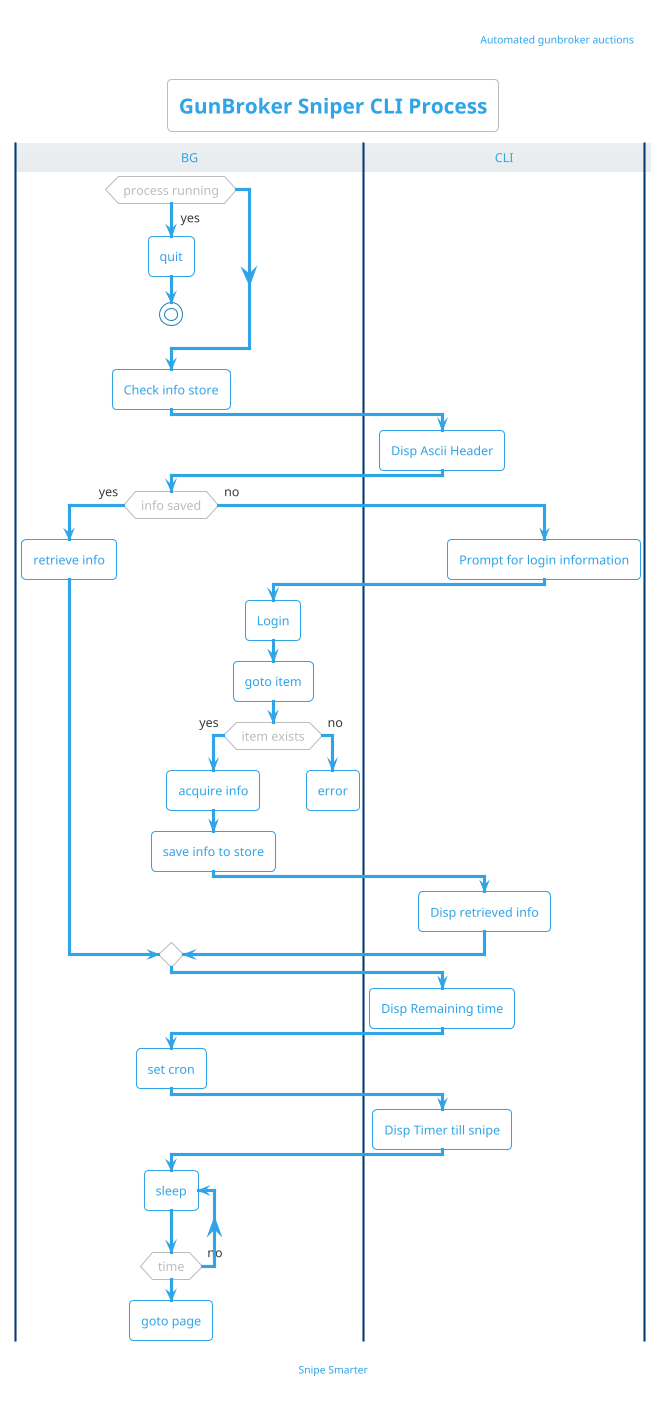 @startuml
!theme cerulean-outline
title GunBroker Sniper CLI Process
header Automated gunbroker auctions
footer Snipe Smarter

|BG|
if (process running) then (yes)
	:quit;
	stop
endif
:Check info store;
|CLI|
:Disp Ascii Header;
|BG|
if (info saved) then (yes)
	:retrieve info;
else (no)
	|CLI|
	:Prompt for login information;
	|BG|
	:Login;
	:goto item;
	if (item exists) then (yes)
		:acquire info;
		:save info to store;
		|CLI|
		:Disp retrieved info;
		|BG|
	else (no)
		:error;
		Kill
	endif
endif
|CLI|
:Disp Remaining time;
|BG|
:set cron;
|CLI|
:Disp Timer till snipe;
|BG|
repeat :sleep;
repeat while (time) is (no)
:goto page;
@enduml